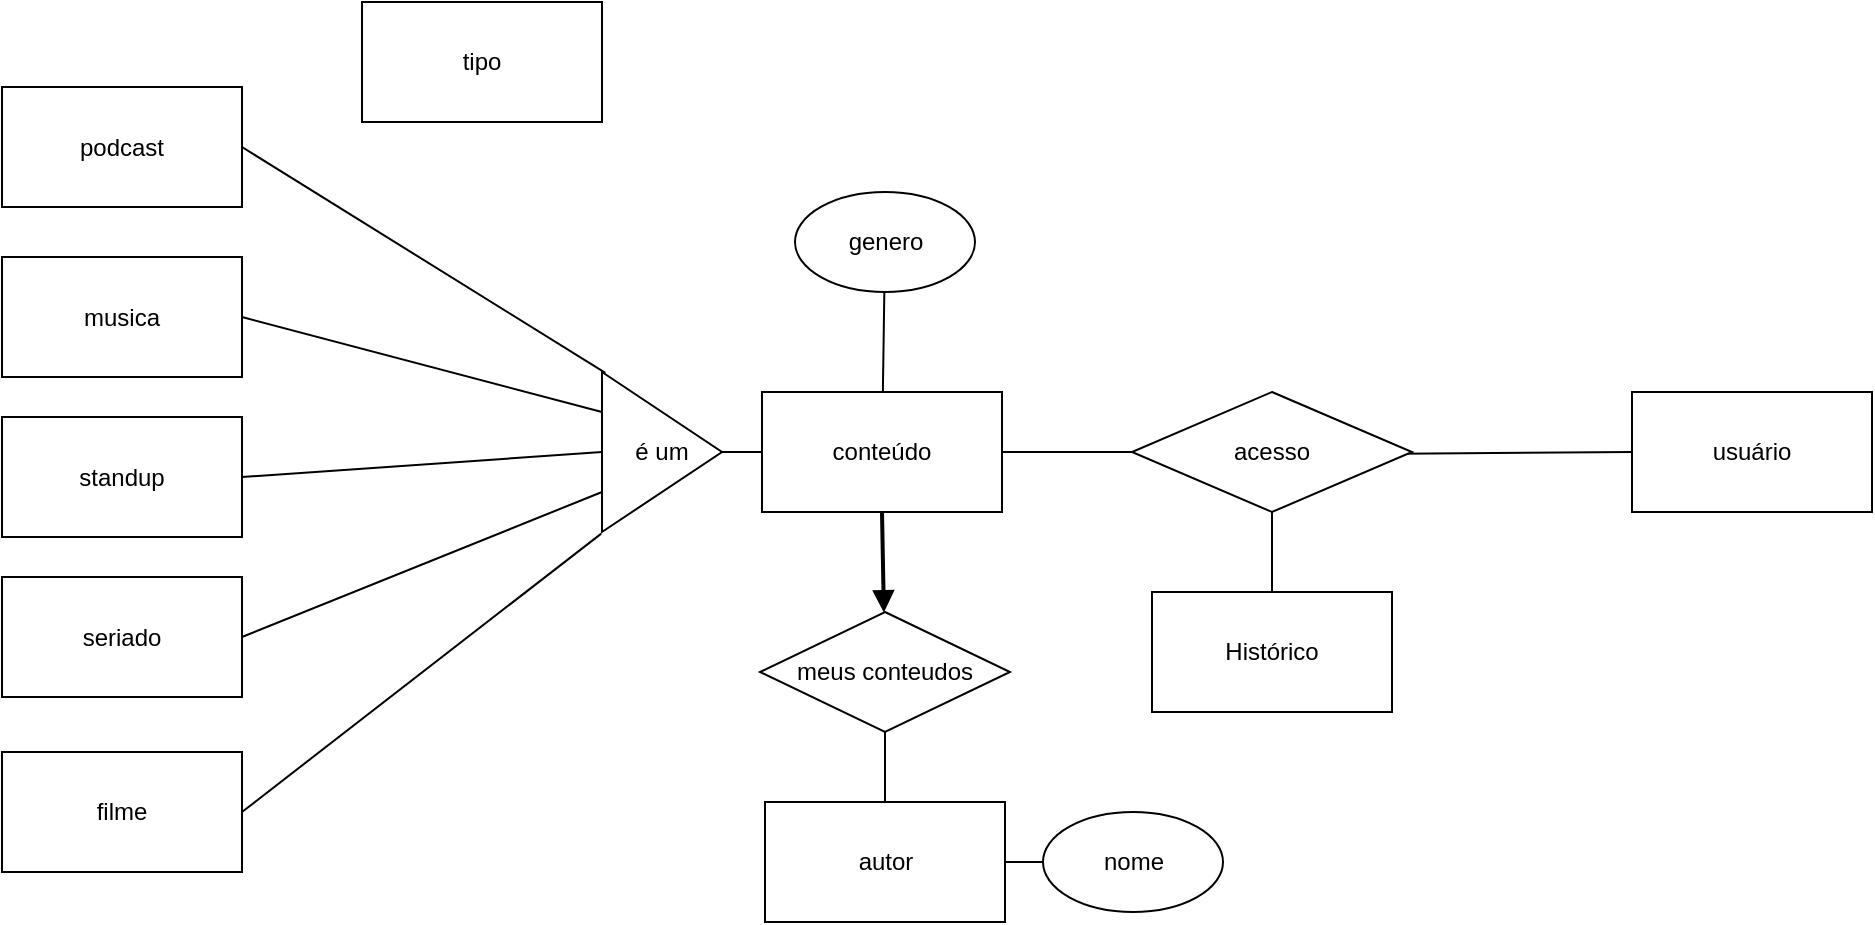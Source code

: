<mxfile version="11.2.1" type="device" pages="1"><diagram id="IHzG6Sf9JOJfkLHb2JyA" name="Page-1"><mxGraphModel dx="1185" dy="645" grid="1" gridSize="10" guides="1" tooltips="1" connect="1" arrows="1" fold="1" page="1" pageScale="1" pageWidth="1169" pageHeight="827" math="0" shadow="0"><root><mxCell id="0"/><mxCell id="1" parent="0"/><mxCell id="9luAcVfiLGSc1vxAd434-24" style="edgeStyle=none;rounded=0;orthogonalLoop=1;jettySize=auto;html=1;exitX=0.5;exitY=1;exitDx=0;exitDy=0;endArrow=block;endFill=1;sourcePerimeterSpacing=0;strokeWidth=2;" edge="1" parent="1" source="9luAcVfiLGSc1vxAd434-1" target="9luAcVfiLGSc1vxAd434-19"><mxGeometry relative="1" as="geometry"/></mxCell><mxCell id="9luAcVfiLGSc1vxAd434-34" style="edgeStyle=none;rounded=0;orthogonalLoop=1;jettySize=auto;html=1;exitX=1;exitY=0.5;exitDx=0;exitDy=0;entryX=0;entryY=0.5;entryDx=0;entryDy=0;sourcePerimeterSpacing=0;endArrow=none;endFill=0;strokeWidth=1;" edge="1" parent="1" source="9luAcVfiLGSc1vxAd434-1" target="9luAcVfiLGSc1vxAd434-9"><mxGeometry relative="1" as="geometry"/></mxCell><mxCell id="9luAcVfiLGSc1vxAd434-1" value="conteúdo" style="rounded=0;whiteSpace=wrap;html=1;" vertex="1" parent="1"><mxGeometry x="430" y="255" width="120" height="60" as="geometry"/></mxCell><mxCell id="9luAcVfiLGSc1vxAd434-48" style="edgeStyle=none;rounded=0;orthogonalLoop=1;jettySize=auto;html=1;exitX=0;exitY=0.5;exitDx=0;exitDy=0;entryX=0.952;entryY=0.514;entryDx=0;entryDy=0;entryPerimeter=0;sourcePerimeterSpacing=0;endArrow=none;endFill=0;strokeWidth=1;" edge="1" parent="1" source="9luAcVfiLGSc1vxAd434-2" target="9luAcVfiLGSc1vxAd434-9"><mxGeometry relative="1" as="geometry"/></mxCell><mxCell id="9luAcVfiLGSc1vxAd434-2" value="usuário" style="rounded=0;whiteSpace=wrap;html=1;" vertex="1" parent="1"><mxGeometry x="865" y="255" width="120" height="60" as="geometry"/></mxCell><mxCell id="9luAcVfiLGSc1vxAd434-49" value="" style="edgeStyle=none;rounded=0;orthogonalLoop=1;jettySize=auto;html=1;sourcePerimeterSpacing=0;endArrow=none;endFill=0;strokeWidth=1;" edge="1" parent="1" source="9luAcVfiLGSc1vxAd434-7" target="9luAcVfiLGSc1vxAd434-1"><mxGeometry relative="1" as="geometry"/></mxCell><mxCell id="9luAcVfiLGSc1vxAd434-7" value="genero" style="ellipse;whiteSpace=wrap;html=1;" vertex="1" parent="1"><mxGeometry x="446.5" y="155" width="90" height="50" as="geometry"/></mxCell><mxCell id="9luAcVfiLGSc1vxAd434-9" value="acesso" style="rhombus;whiteSpace=wrap;html=1;" vertex="1" parent="1"><mxGeometry x="615" y="255" width="140" height="60" as="geometry"/></mxCell><mxCell id="9luAcVfiLGSc1vxAd434-25" style="edgeStyle=none;rounded=0;orthogonalLoop=1;jettySize=auto;html=1;exitX=0.5;exitY=0;exitDx=0;exitDy=0;endArrow=none;endFill=0;" edge="1" parent="1" source="9luAcVfiLGSc1vxAd434-14" target="9luAcVfiLGSc1vxAd434-19"><mxGeometry relative="1" as="geometry"/></mxCell><mxCell id="9luAcVfiLGSc1vxAd434-14" value="autor" style="rounded=0;whiteSpace=wrap;html=1;" vertex="1" parent="1"><mxGeometry x="431.5" y="460" width="120" height="60" as="geometry"/></mxCell><mxCell id="9luAcVfiLGSc1vxAd434-19" value="meus conteudos" style="rhombus;whiteSpace=wrap;html=1;" vertex="1" parent="1"><mxGeometry x="429" y="365" width="125" height="60" as="geometry"/></mxCell><mxCell id="9luAcVfiLGSc1vxAd434-27" style="edgeStyle=none;rounded=0;orthogonalLoop=1;jettySize=auto;html=1;exitX=0;exitY=0.5;exitDx=0;exitDy=0;entryX=1;entryY=0.5;entryDx=0;entryDy=0;sourcePerimeterSpacing=0;endArrow=none;endFill=0;strokeWidth=1;" edge="1" parent="1" source="9luAcVfiLGSc1vxAd434-26" target="9luAcVfiLGSc1vxAd434-14"><mxGeometry relative="1" as="geometry"/></mxCell><mxCell id="9luAcVfiLGSc1vxAd434-26" value="nome" style="ellipse;whiteSpace=wrap;html=1;" vertex="1" parent="1"><mxGeometry x="570.5" y="465" width="90" height="50" as="geometry"/></mxCell><mxCell id="9luAcVfiLGSc1vxAd434-30" style="edgeStyle=none;rounded=0;orthogonalLoop=1;jettySize=auto;html=1;exitX=0.5;exitY=0;exitDx=0;exitDy=0;entryX=0.5;entryY=1;entryDx=0;entryDy=0;sourcePerimeterSpacing=0;endArrow=none;endFill=0;strokeWidth=1;" edge="1" parent="1" source="9luAcVfiLGSc1vxAd434-29" target="9luAcVfiLGSc1vxAd434-9"><mxGeometry relative="1" as="geometry"/></mxCell><mxCell id="9luAcVfiLGSc1vxAd434-29" value="Histórico" style="rounded=0;whiteSpace=wrap;html=1;" vertex="1" parent="1"><mxGeometry x="625" y="355" width="120" height="60" as="geometry"/></mxCell><mxCell id="9luAcVfiLGSc1vxAd434-40" style="edgeStyle=none;rounded=0;orthogonalLoop=1;jettySize=auto;html=1;exitX=1;exitY=0.5;exitDx=0;exitDy=0;entryX=0.028;entryY=0.006;entryDx=0;entryDy=0;sourcePerimeterSpacing=0;endArrow=none;endFill=0;strokeWidth=1;entryPerimeter=0;" edge="1" parent="1" source="9luAcVfiLGSc1vxAd434-32" target="9luAcVfiLGSc1vxAd434-38"><mxGeometry relative="1" as="geometry"/></mxCell><mxCell id="9luAcVfiLGSc1vxAd434-32" value="podcast" style="rounded=0;whiteSpace=wrap;html=1;" vertex="1" parent="1"><mxGeometry x="50" y="102.5" width="120" height="60" as="geometry"/></mxCell><mxCell id="9luAcVfiLGSc1vxAd434-41" style="edgeStyle=none;rounded=0;orthogonalLoop=1;jettySize=auto;html=1;exitX=1;exitY=0.5;exitDx=0;exitDy=0;entryX=0;entryY=0.25;entryDx=0;entryDy=0;sourcePerimeterSpacing=0;endArrow=none;endFill=0;strokeWidth=1;" edge="1" parent="1" source="9luAcVfiLGSc1vxAd434-33" target="9luAcVfiLGSc1vxAd434-38"><mxGeometry relative="1" as="geometry"/></mxCell><mxCell id="9luAcVfiLGSc1vxAd434-33" value="musica" style="rounded=0;whiteSpace=wrap;html=1;" vertex="1" parent="1"><mxGeometry x="50" y="187.5" width="120" height="60" as="geometry"/></mxCell><mxCell id="9luAcVfiLGSc1vxAd434-39" style="edgeStyle=none;rounded=0;orthogonalLoop=1;jettySize=auto;html=1;exitX=1;exitY=0.5;exitDx=0;exitDy=0;entryX=0;entryY=0.5;entryDx=0;entryDy=0;sourcePerimeterSpacing=0;endArrow=none;endFill=0;strokeWidth=1;" edge="1" parent="1" source="9luAcVfiLGSc1vxAd434-38" target="9luAcVfiLGSc1vxAd434-1"><mxGeometry relative="1" as="geometry"/></mxCell><mxCell id="9luAcVfiLGSc1vxAd434-38" value="é um" style="triangle;whiteSpace=wrap;html=1;" vertex="1" parent="1"><mxGeometry x="350" y="245" width="60" height="80" as="geometry"/></mxCell><mxCell id="9luAcVfiLGSc1vxAd434-43" style="edgeStyle=none;rounded=0;orthogonalLoop=1;jettySize=auto;html=1;exitX=1;exitY=0.5;exitDx=0;exitDy=0;entryX=0;entryY=0.5;entryDx=0;entryDy=0;sourcePerimeterSpacing=0;endArrow=none;endFill=0;strokeWidth=1;" edge="1" parent="1" source="9luAcVfiLGSc1vxAd434-42" target="9luAcVfiLGSc1vxAd434-38"><mxGeometry relative="1" as="geometry"/></mxCell><mxCell id="9luAcVfiLGSc1vxAd434-42" value="standup" style="rounded=0;whiteSpace=wrap;html=1;" vertex="1" parent="1"><mxGeometry x="50" y="267.5" width="120" height="60" as="geometry"/></mxCell><mxCell id="9luAcVfiLGSc1vxAd434-46" style="edgeStyle=none;rounded=0;orthogonalLoop=1;jettySize=auto;html=1;exitX=1;exitY=0.5;exitDx=0;exitDy=0;entryX=0;entryY=0.75;entryDx=0;entryDy=0;sourcePerimeterSpacing=0;endArrow=none;endFill=0;strokeWidth=1;" edge="1" parent="1" source="9luAcVfiLGSc1vxAd434-44" target="9luAcVfiLGSc1vxAd434-38"><mxGeometry relative="1" as="geometry"/></mxCell><mxCell id="9luAcVfiLGSc1vxAd434-44" value="seriado" style="rounded=0;whiteSpace=wrap;html=1;" vertex="1" parent="1"><mxGeometry x="50" y="347.5" width="120" height="60" as="geometry"/></mxCell><mxCell id="9luAcVfiLGSc1vxAd434-47" style="edgeStyle=none;rounded=0;orthogonalLoop=1;jettySize=auto;html=1;exitX=1;exitY=0.5;exitDx=0;exitDy=0;entryX=-0.006;entryY=1.01;entryDx=0;entryDy=0;entryPerimeter=0;sourcePerimeterSpacing=0;endArrow=none;endFill=0;strokeWidth=1;" edge="1" parent="1" source="9luAcVfiLGSc1vxAd434-45" target="9luAcVfiLGSc1vxAd434-38"><mxGeometry relative="1" as="geometry"/></mxCell><mxCell id="9luAcVfiLGSc1vxAd434-45" value="filme" style="rounded=0;whiteSpace=wrap;html=1;" vertex="1" parent="1"><mxGeometry x="50" y="435" width="120" height="60" as="geometry"/></mxCell><mxCell id="9luAcVfiLGSc1vxAd434-50" value="tipo" style="rounded=0;whiteSpace=wrap;html=1;" vertex="1" parent="1"><mxGeometry x="230" y="60" width="120" height="60" as="geometry"/></mxCell></root></mxGraphModel></diagram></mxfile>